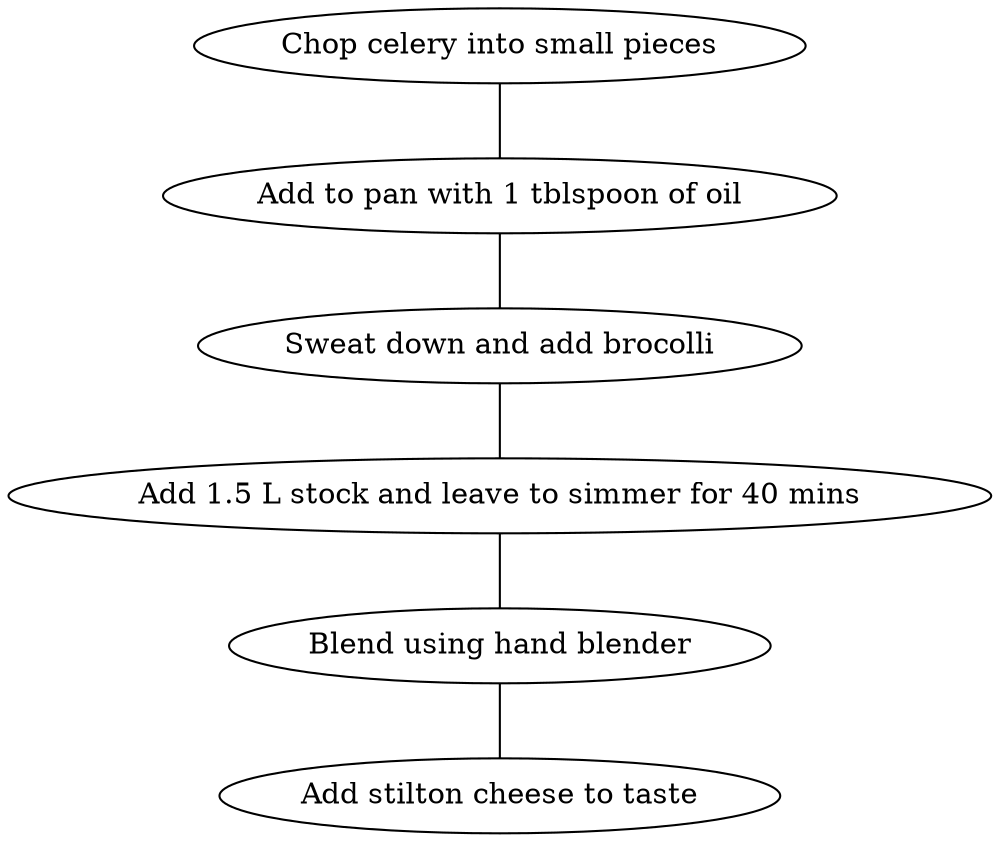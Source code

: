 graph "" {
	"Chop celery into small pieces" -- "Add to pan with 1 tblspoon of oil"	[weight=1.0];
	"Add to pan with 1 tblspoon of oil" -- "Sweat down and add brocolli"	[weight=1.0];
	"Sweat down and add brocolli" -- "Add 1.5 L stock and leave to simmer for 40 mins"	[weight=1.0];
	"Add 1.5 L stock and leave to simmer for 40 mins" -- "Blend using hand blender"	[weight=1.0];
	"Blend using hand blender" -- "Add stilton cheese to taste"	[weight=1.0];
}
